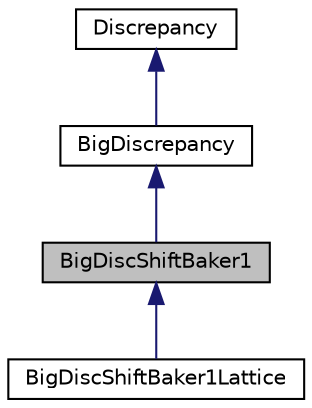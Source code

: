 digraph "BigDiscShiftBaker1"
{
 // INTERACTIVE_SVG=YES
  bgcolor="transparent";
  edge [fontname="Helvetica",fontsize="10",labelfontname="Helvetica",labelfontsize="10"];
  node [fontname="Helvetica",fontsize="10",shape=record];
  Node0 [label="BigDiscShiftBaker1",height=0.2,width=0.4,color="black", fillcolor="grey75", style="filled", fontcolor="black"];
  Node1 -> Node0 [dir="back",color="midnightblue",fontsize="10",style="solid",fontname="Helvetica"];
  Node1 [label="BigDiscrepancy",height=0.2,width=0.4,color="black",URL="$db/d44/classumontreal_1_1ssj_1_1discrepancy_1_1BigDiscrepancy.html",tooltip="This abstract class is the base class of all discrepancy classes programmed with floating-point numbe..."];
  Node2 -> Node1 [dir="back",color="midnightblue",fontsize="10",style="solid",fontname="Helvetica"];
  Node2 [label="Discrepancy",height=0.2,width=0.4,color="black",URL="$dc/d81/classumontreal_1_1ssj_1_1discrepancy_1_1Discrepancy.html",tooltip="This abstract class is the base class of all discrepancy classes. "];
  Node0 -> Node3 [dir="back",color="midnightblue",fontsize="10",style="solid",fontname="Helvetica"];
  Node3 [label="BigDiscShiftBaker1Lattice",height=0.2,width=0.4,color="black",URL="$d1/d9e/classumontreal_1_1ssj_1_1discrepancy_1_1BigDiscShiftBaker1Lattice.html",tooltip="This class computes the same discrepancy as in umontreal.ssj.discrepancy.DiscShiftBaker1Lattice [see ..."];
}
